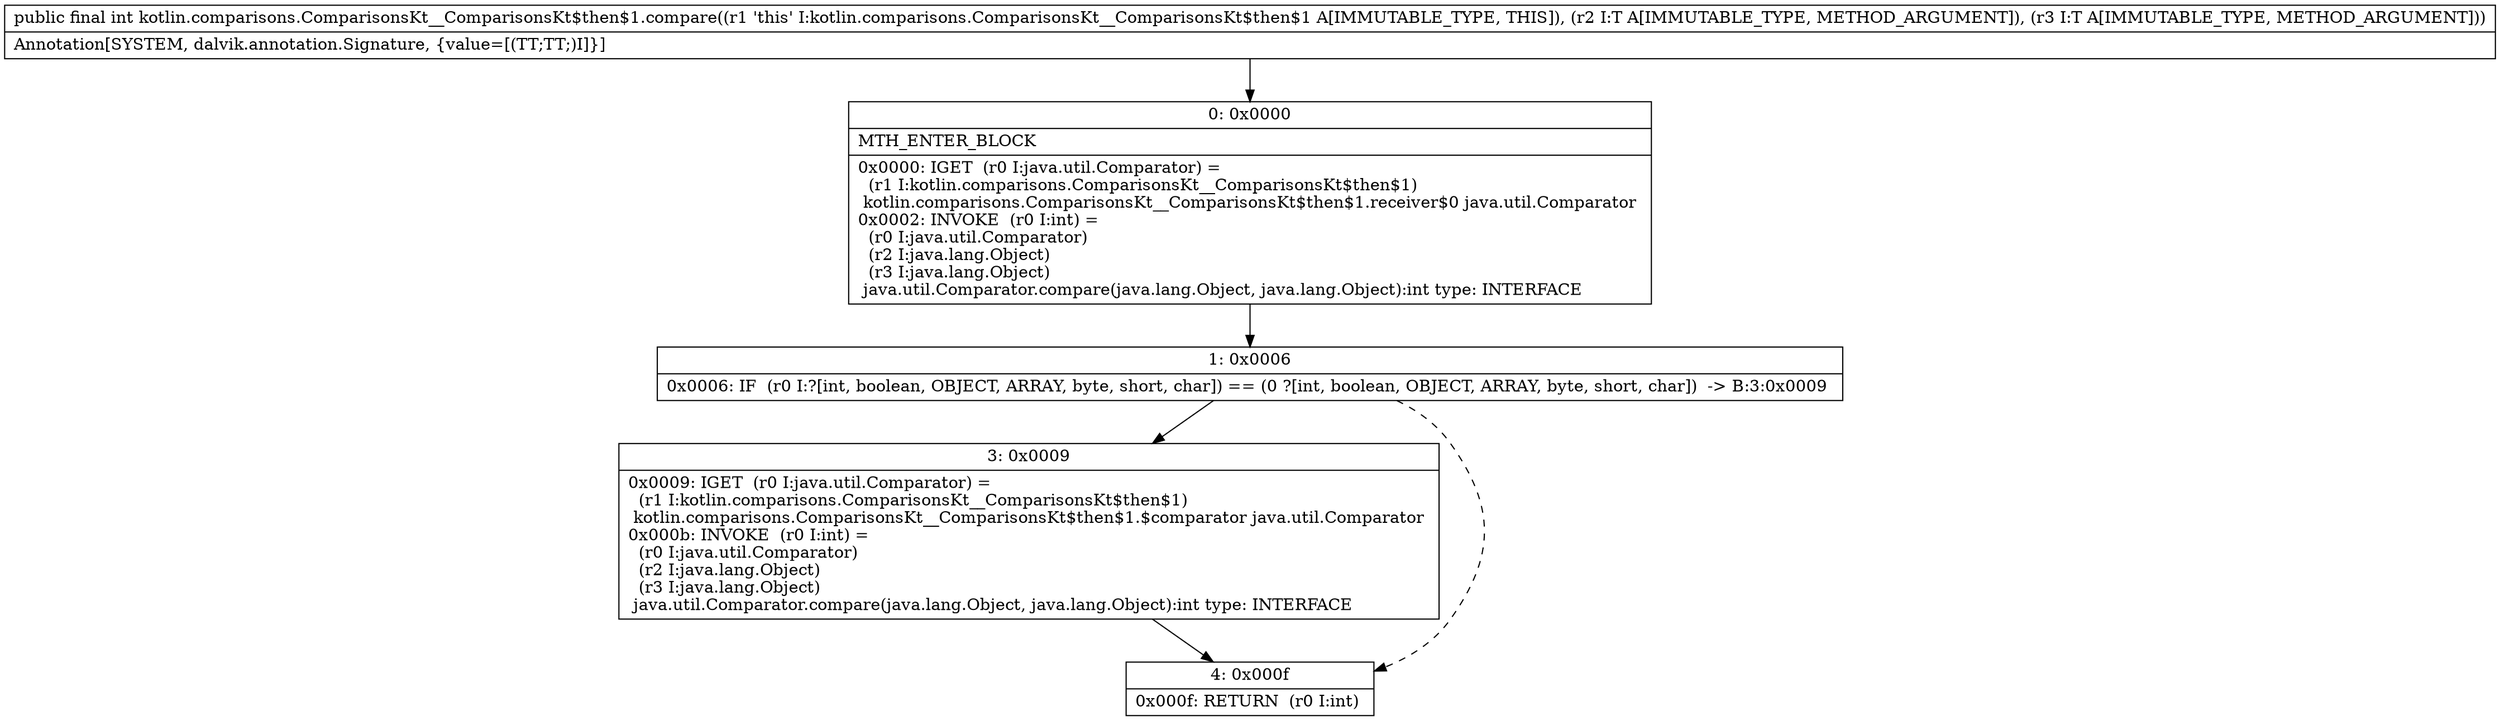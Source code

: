 digraph "CFG forkotlin.comparisons.ComparisonsKt__ComparisonsKt$then$1.compare(Ljava\/lang\/Object;Ljava\/lang\/Object;)I" {
Node_0 [shape=record,label="{0\:\ 0x0000|MTH_ENTER_BLOCK\l|0x0000: IGET  (r0 I:java.util.Comparator) = \l  (r1 I:kotlin.comparisons.ComparisonsKt__ComparisonsKt$then$1)\l kotlin.comparisons.ComparisonsKt__ComparisonsKt$then$1.receiver$0 java.util.Comparator \l0x0002: INVOKE  (r0 I:int) = \l  (r0 I:java.util.Comparator)\l  (r2 I:java.lang.Object)\l  (r3 I:java.lang.Object)\l java.util.Comparator.compare(java.lang.Object, java.lang.Object):int type: INTERFACE \l}"];
Node_1 [shape=record,label="{1\:\ 0x0006|0x0006: IF  (r0 I:?[int, boolean, OBJECT, ARRAY, byte, short, char]) == (0 ?[int, boolean, OBJECT, ARRAY, byte, short, char])  \-\> B:3:0x0009 \l}"];
Node_3 [shape=record,label="{3\:\ 0x0009|0x0009: IGET  (r0 I:java.util.Comparator) = \l  (r1 I:kotlin.comparisons.ComparisonsKt__ComparisonsKt$then$1)\l kotlin.comparisons.ComparisonsKt__ComparisonsKt$then$1.$comparator java.util.Comparator \l0x000b: INVOKE  (r0 I:int) = \l  (r0 I:java.util.Comparator)\l  (r2 I:java.lang.Object)\l  (r3 I:java.lang.Object)\l java.util.Comparator.compare(java.lang.Object, java.lang.Object):int type: INTERFACE \l}"];
Node_4 [shape=record,label="{4\:\ 0x000f|0x000f: RETURN  (r0 I:int) \l}"];
MethodNode[shape=record,label="{public final int kotlin.comparisons.ComparisonsKt__ComparisonsKt$then$1.compare((r1 'this' I:kotlin.comparisons.ComparisonsKt__ComparisonsKt$then$1 A[IMMUTABLE_TYPE, THIS]), (r2 I:T A[IMMUTABLE_TYPE, METHOD_ARGUMENT]), (r3 I:T A[IMMUTABLE_TYPE, METHOD_ARGUMENT]))  | Annotation[SYSTEM, dalvik.annotation.Signature, \{value=[(TT;TT;)I]\}]\l}"];
MethodNode -> Node_0;
Node_0 -> Node_1;
Node_1 -> Node_3;
Node_1 -> Node_4[style=dashed];
Node_3 -> Node_4;
}


